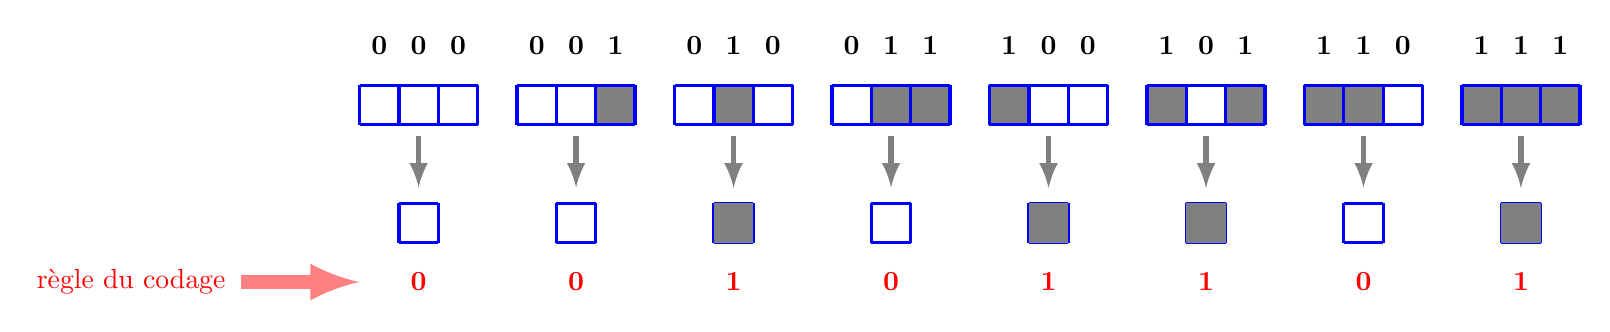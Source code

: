 \begin{tikzpicture}

% Automate

% RÃÂÃÂÃÂÃÂ©gle  [0,0,1,0,1,1,0,1]

\begin{scope}[yshift=0cm,scale=0.5]

% 0,0,0
\draw[blue,very thick] (0,0) grid ++(3,1);
\node at (0.5,2) {\bf 0};
\node at (1.5,2) {\bf 0};
\node at (2.5,2) {\bf 0};


% 0,0,1
\fill[black!50] (4+2,0) rectangle ++(1,1);
\draw[blue,very thick] (4,0) grid ++(3,1);
\node at (4+0.5,2) {\bf 0};
\node at (4+1.5,2) {\bf 0};
\node at (4+2.5,2) {\bf 1};

% 0,1,0
\fill[black!50] (8+1,0) rectangle ++(1,1);
\draw[blue,very thick] (8,0) grid ++(3,1);
\node at (8+0.5,2) {\bf 0};
\node at (8+1.5,2) {\bf 1};
\node at (8+2.5,2) {\bf 0};

% 0,1,1
\fill[black!50] (12+1,0) rectangle ++(1,1);
\fill[black!50] (12+2,0) rectangle ++(1,1);
\draw[blue,very thick] (12,0) grid ++(3,1);
\node at (12+0.5,2) {\bf 0};
\node at (12+1.5,2) {\bf 1};
\node at (12+2.5,2) {\bf 1};

% 1,0,0
\fill[black!50] (16,0) rectangle ++(1,1);
\draw[blue,very thick] (16,0) grid ++(3,1);
\node at (16+0.5,2) {\bf 1};
\node at (16+1.5,2) {\bf 0};
\node at (16+2.5,2) {\bf 0};

% 1,0,1
\fill[black!50] (20,0) rectangle ++(1,1);
\fill[black!50] (20+2,0) rectangle ++(1,1);
\draw[blue,very thick] (20,0) grid ++(3,1);
\node at (20+0.5,2) {\bf 1};
\node at (20+1.5,2) {\bf 0};
\node at (20+2.5,2) {\bf 1};

% 1,1,0
\fill[black!50] (24,0) rectangle ++(1,1);
\fill[black!50] (24+1,0) rectangle ++(1,1);
\draw[blue,very thick] (24,0) grid ++(3,1);
\node at (24+0.5,2) {\bf 1};
\node at (24+1.5,2) {\bf 1};
\node at (24+2.5,2) {\bf 0};

% 1,1,1
\fill[black!50] (28,0) rectangle ++(1,1);
\fill[black!50] (28+1,0) rectangle ++(1,1);
\fill[black!50] (28+2,0) rectangle ++(1,1);
\draw[blue,very thick] (28,0) grid ++(3,1);
\node at (28+0.5,2) {\bf 1};
\node at (28+1.5,2) {\bf 1};
\node at (28+2.5,2) {\bf 1};

%%%% Cellules suivantes

 % [0,0,1,0,1,1,0,1]
\foreach\i in {2,4,5,7} {
\draw[->,>=latex,gray,very thick,line width=2pt] (\i*4+1.5,-0.3) -- ++(0,-1.3);
\draw[blue,very thick] (\i*4+1,-3) grid ++(1,1);
\fill[black!50] (\i*4+1,-3) rectangle ++(1,1);
\node[red] at (\i*4+1.5,-4) {\bf 1};
}
\foreach\i in {0,1,3,6} {
\draw[blue,very thick] (\i*4+1,-3) grid ++(1,1);
\node[red] at (\i*4+1.5,-4) {\bf 0};
}
\foreach\i in {0,1,2,3,4,5,6,7} {
\draw[->,>=latex,gray,very thick,line width=2pt] (\i*4+1.5,-0.3) -- ++(0,-1.3);

}

\draw[->,>=latex,red!50,line width=5pt] (-3,-4) node[red,left]{r\`egle du codage}  -- ++(3,0);


\end{scope}




\end{tikzpicture}